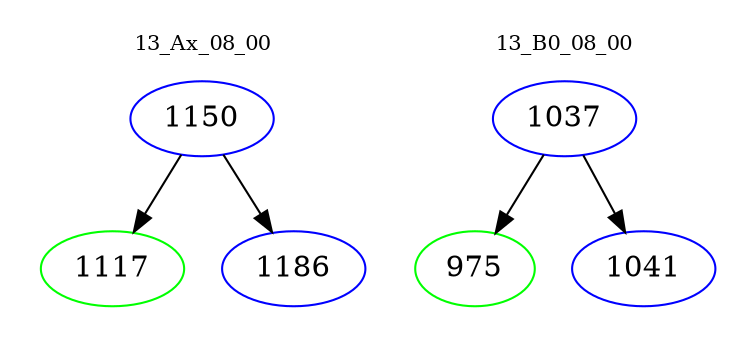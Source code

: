 digraph{
subgraph cluster_0 {
color = white
label = "13_Ax_08_00";
fontsize=10;
T0_1150 [label="1150", color="blue"]
T0_1150 -> T0_1117 [color="black"]
T0_1117 [label="1117", color="green"]
T0_1150 -> T0_1186 [color="black"]
T0_1186 [label="1186", color="blue"]
}
subgraph cluster_1 {
color = white
label = "13_B0_08_00";
fontsize=10;
T1_1037 [label="1037", color="blue"]
T1_1037 -> T1_975 [color="black"]
T1_975 [label="975", color="green"]
T1_1037 -> T1_1041 [color="black"]
T1_1041 [label="1041", color="blue"]
}
}
